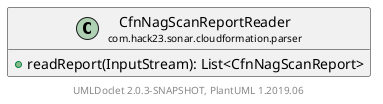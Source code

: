 @startuml
    set namespaceSeparator none
    hide empty fields
    hide empty methods

    class "<size:14>CfnNagScanReportReader\n<size:10>com.hack23.sonar.cloudformation.parser" as com.hack23.sonar.cloudformation.parser.CfnNagScanReportReader [[CfnNagScanReportReader.html]] {
        +readReport(InputStream): List<CfnNagScanReport>
    }

    center footer UMLDoclet 2.0.3-SNAPSHOT, PlantUML 1.2019.06
@enduml
